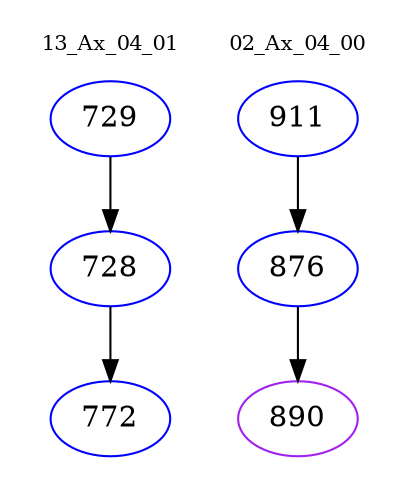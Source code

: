 digraph{
subgraph cluster_0 {
color = white
label = "13_Ax_04_01";
fontsize=10;
T0_729 [label="729", color="blue"]
T0_729 -> T0_728 [color="black"]
T0_728 [label="728", color="blue"]
T0_728 -> T0_772 [color="black"]
T0_772 [label="772", color="blue"]
}
subgraph cluster_1 {
color = white
label = "02_Ax_04_00";
fontsize=10;
T1_911 [label="911", color="blue"]
T1_911 -> T1_876 [color="black"]
T1_876 [label="876", color="blue"]
T1_876 -> T1_890 [color="black"]
T1_890 [label="890", color="purple"]
}
}
